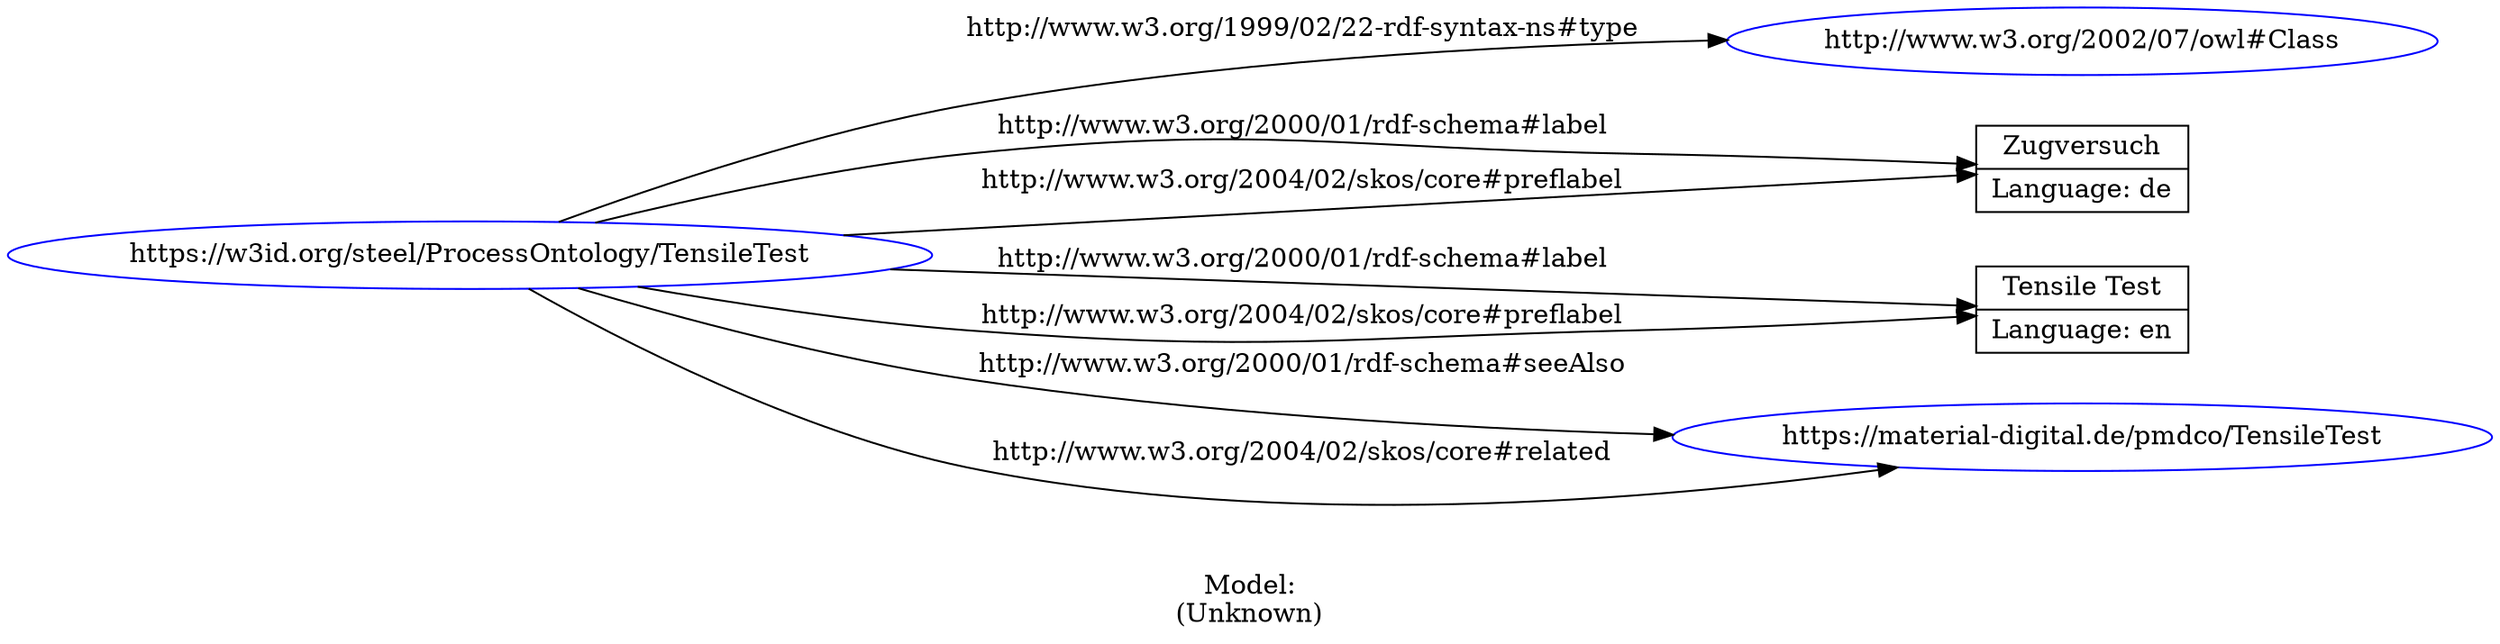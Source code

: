 digraph {
	rankdir = LR;
	charset="utf-8";

	"Rhttps://w3id.org/steel/ProcessOntology/TensileTest" -> "Rhttp://www.w3.org/2002/07/owl#Class" [ label="http://www.w3.org/1999/02/22-rdf-syntax-ns#type" ];
	"Rhttps://w3id.org/steel/ProcessOntology/TensileTest" -> "LZugversuch|Language: de" [ label="http://www.w3.org/2000/01/rdf-schema#label" ];
	"Rhttps://w3id.org/steel/ProcessOntology/TensileTest" -> "LTensile Test|Language: en" [ label="http://www.w3.org/2000/01/rdf-schema#label" ];
	"Rhttps://w3id.org/steel/ProcessOntology/TensileTest" -> "Rhttps://material-digital.de/pmdco/TensileTest" [ label="http://www.w3.org/2000/01/rdf-schema#seeAlso" ];
	"Rhttps://w3id.org/steel/ProcessOntology/TensileTest" -> "LZugversuch|Language: de" [ label="http://www.w3.org/2004/02/skos/core#preflabel" ];
	"Rhttps://w3id.org/steel/ProcessOntology/TensileTest" -> "LTensile Test|Language: en" [ label="http://www.w3.org/2004/02/skos/core#preflabel" ];
	"Rhttps://w3id.org/steel/ProcessOntology/TensileTest" -> "Rhttps://material-digital.de/pmdco/TensileTest" [ label="http://www.w3.org/2004/02/skos/core#related" ];

	// Resources
	"Rhttps://w3id.org/steel/ProcessOntology/TensileTest" [ label="https://w3id.org/steel/ProcessOntology/TensileTest", shape = ellipse, color = blue ];
	"Rhttp://www.w3.org/2002/07/owl#Class" [ label="http://www.w3.org/2002/07/owl#Class", shape = ellipse, color = blue ];
	"Rhttps://material-digital.de/pmdco/TensileTest" [ label="https://material-digital.de/pmdco/TensileTest", shape = ellipse, color = blue ];

	// Anonymous nodes

	// Literals
	"LZugversuch|Language: de" [ label="Zugversuch|Language: de", shape = record ];
	"LTensile Test|Language: en" [ label="Tensile Test|Language: en", shape = record ];

	label="\n\nModel:\n(Unknown)";
}

